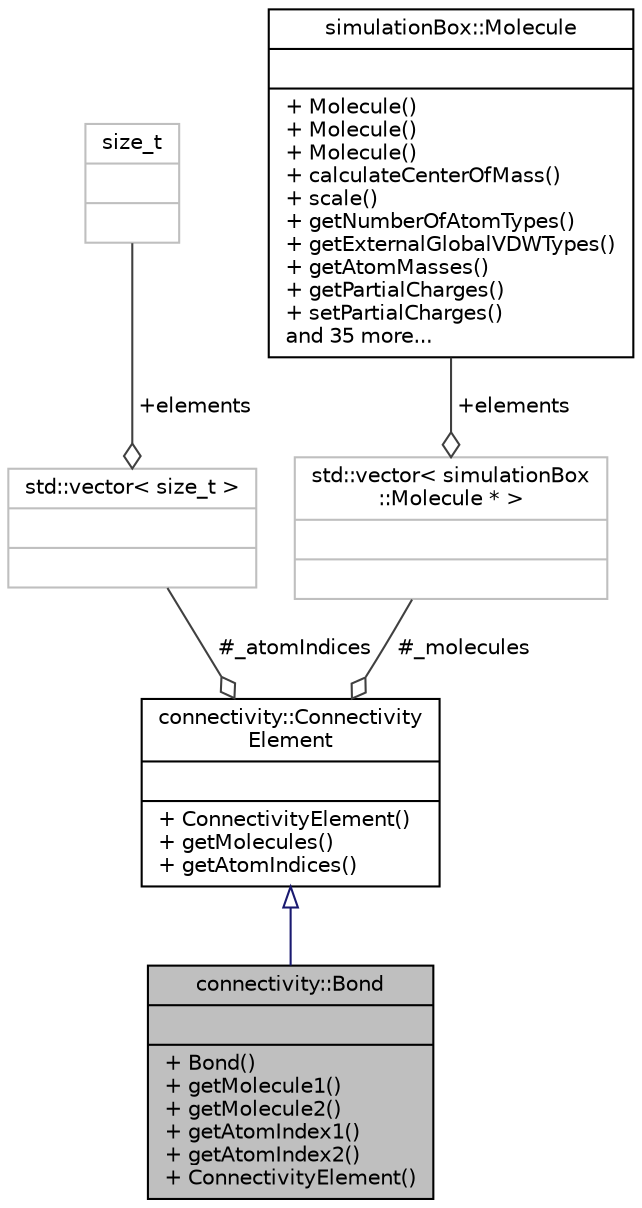 digraph "connectivity::Bond"
{
 // LATEX_PDF_SIZE
  edge [fontname="Helvetica",fontsize="10",labelfontname="Helvetica",labelfontsize="10"];
  node [fontname="Helvetica",fontsize="10",shape=record];
  Node1 [label="{connectivity::Bond\n||+ Bond()\l+ getMolecule1()\l+ getMolecule2()\l+ getAtomIndex1()\l+ getAtomIndex2()\l+ ConnectivityElement()\l}",height=0.2,width=0.4,color="black", fillcolor="grey75", style="filled", fontcolor="black",tooltip="Represents a bond between two atoms."];
  Node2 -> Node1 [dir="back",color="midnightblue",fontsize="10",style="solid",arrowtail="onormal",fontname="Helvetica"];
  Node2 [label="{connectivity::Connectivity\lElement\n||+ ConnectivityElement()\l+ getMolecules()\l+ getAtomIndices()\l}",height=0.2,width=0.4,color="black", fillcolor="white", style="filled",URL="$classconnectivity_1_1ConnectivityElement.html",tooltip="Represents a connectivity element between n atoms."];
  Node3 -> Node2 [color="grey25",fontsize="10",style="solid",label=" #_atomIndices" ,arrowhead="odiamond",fontname="Helvetica"];
  Node3 [label="{std::vector\< size_t \>\n||}",height=0.2,width=0.4,color="grey75", fillcolor="white", style="filled",tooltip=" "];
  Node4 -> Node3 [color="grey25",fontsize="10",style="solid",label=" +elements" ,arrowhead="odiamond",fontname="Helvetica"];
  Node4 [label="{size_t\n||}",height=0.2,width=0.4,color="grey75", fillcolor="white", style="filled",tooltip=" "];
  Node5 -> Node2 [color="grey25",fontsize="10",style="solid",label=" #_molecules" ,arrowhead="odiamond",fontname="Helvetica"];
  Node5 [label="{std::vector\< simulationBox\l::Molecule * \>\n||}",height=0.2,width=0.4,color="grey75", fillcolor="white", style="filled",tooltip=" "];
  Node6 -> Node5 [color="grey25",fontsize="10",style="solid",label=" +elements" ,arrowhead="odiamond",fontname="Helvetica"];
  Node6 [label="{simulationBox::Molecule\n||+ Molecule()\l+ Molecule()\l+ Molecule()\l+ calculateCenterOfMass()\l+ scale()\l+ getNumberOfAtomTypes()\l+ getExternalGlobalVDWTypes()\l+ getAtomMasses()\l+ getPartialCharges()\l+ setPartialCharges()\land 35 more...\l}",height=0.2,width=0.4,color="black", fillcolor="white", style="filled",URL="$classsimulationBox_1_1Molecule.html",tooltip="containing all information about a molecule"];
}
